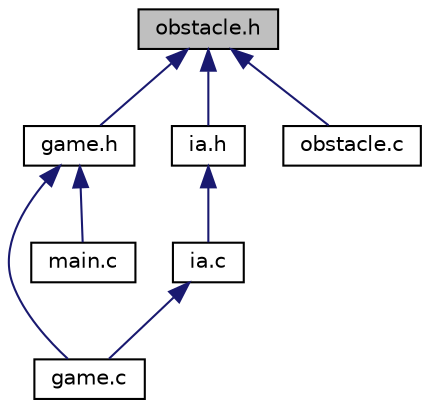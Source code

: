 digraph "obstacle.h"
{
  edge [fontname="Helvetica",fontsize="10",labelfontname="Helvetica",labelfontsize="10"];
  node [fontname="Helvetica",fontsize="10",shape=record];
  Node1 [label="obstacle.h",height=0.2,width=0.4,color="black", fillcolor="grey75", style="filled", fontcolor="black"];
  Node1 -> Node2 [dir="back",color="midnightblue",fontsize="10",style="solid",fontname="Helvetica"];
  Node2 [label="game.h",height=0.2,width=0.4,color="black", fillcolor="white", style="filled",URL="$game_8h.html",tooltip="Header du fichier game.c. "];
  Node2 -> Node3 [dir="back",color="midnightblue",fontsize="10",style="solid",fontname="Helvetica"];
  Node3 [label="game.c",height=0.2,width=0.4,color="black", fillcolor="white", style="filled",URL="$game_8c.html",tooltip="Fichier qui gère le jeu. "];
  Node2 -> Node4 [dir="back",color="midnightblue",fontsize="10",style="solid",fontname="Helvetica"];
  Node4 [label="main.c",height=0.2,width=0.4,color="black", fillcolor="white", style="filled",URL="$main_8c.html",tooltip="Fichier principal du jeu. "];
  Node1 -> Node5 [dir="back",color="midnightblue",fontsize="10",style="solid",fontname="Helvetica"];
  Node5 [label="ia.h",height=0.2,width=0.4,color="black", fillcolor="white", style="filled",URL="$ia_8h.html",tooltip="Header du fichier ia.c. "];
  Node5 -> Node6 [dir="back",color="midnightblue",fontsize="10",style="solid",fontname="Helvetica"];
  Node6 [label="ia.c",height=0.2,width=0.4,color="black", fillcolor="white", style="filled",URL="$ia_8c.html",tooltip="Fichier permettant la gestion de l&#39;IA aléatoire. "];
  Node6 -> Node3 [dir="back",color="midnightblue",fontsize="10",style="solid",fontname="Helvetica"];
  Node1 -> Node7 [dir="back",color="midnightblue",fontsize="10",style="solid",fontname="Helvetica"];
  Node7 [label="obstacle.c",height=0.2,width=0.4,color="black", fillcolor="white", style="filled",URL="$obstacle_8c.html",tooltip="Fichier permettant la création des murs et des positions de départ des serpents. "];
}
